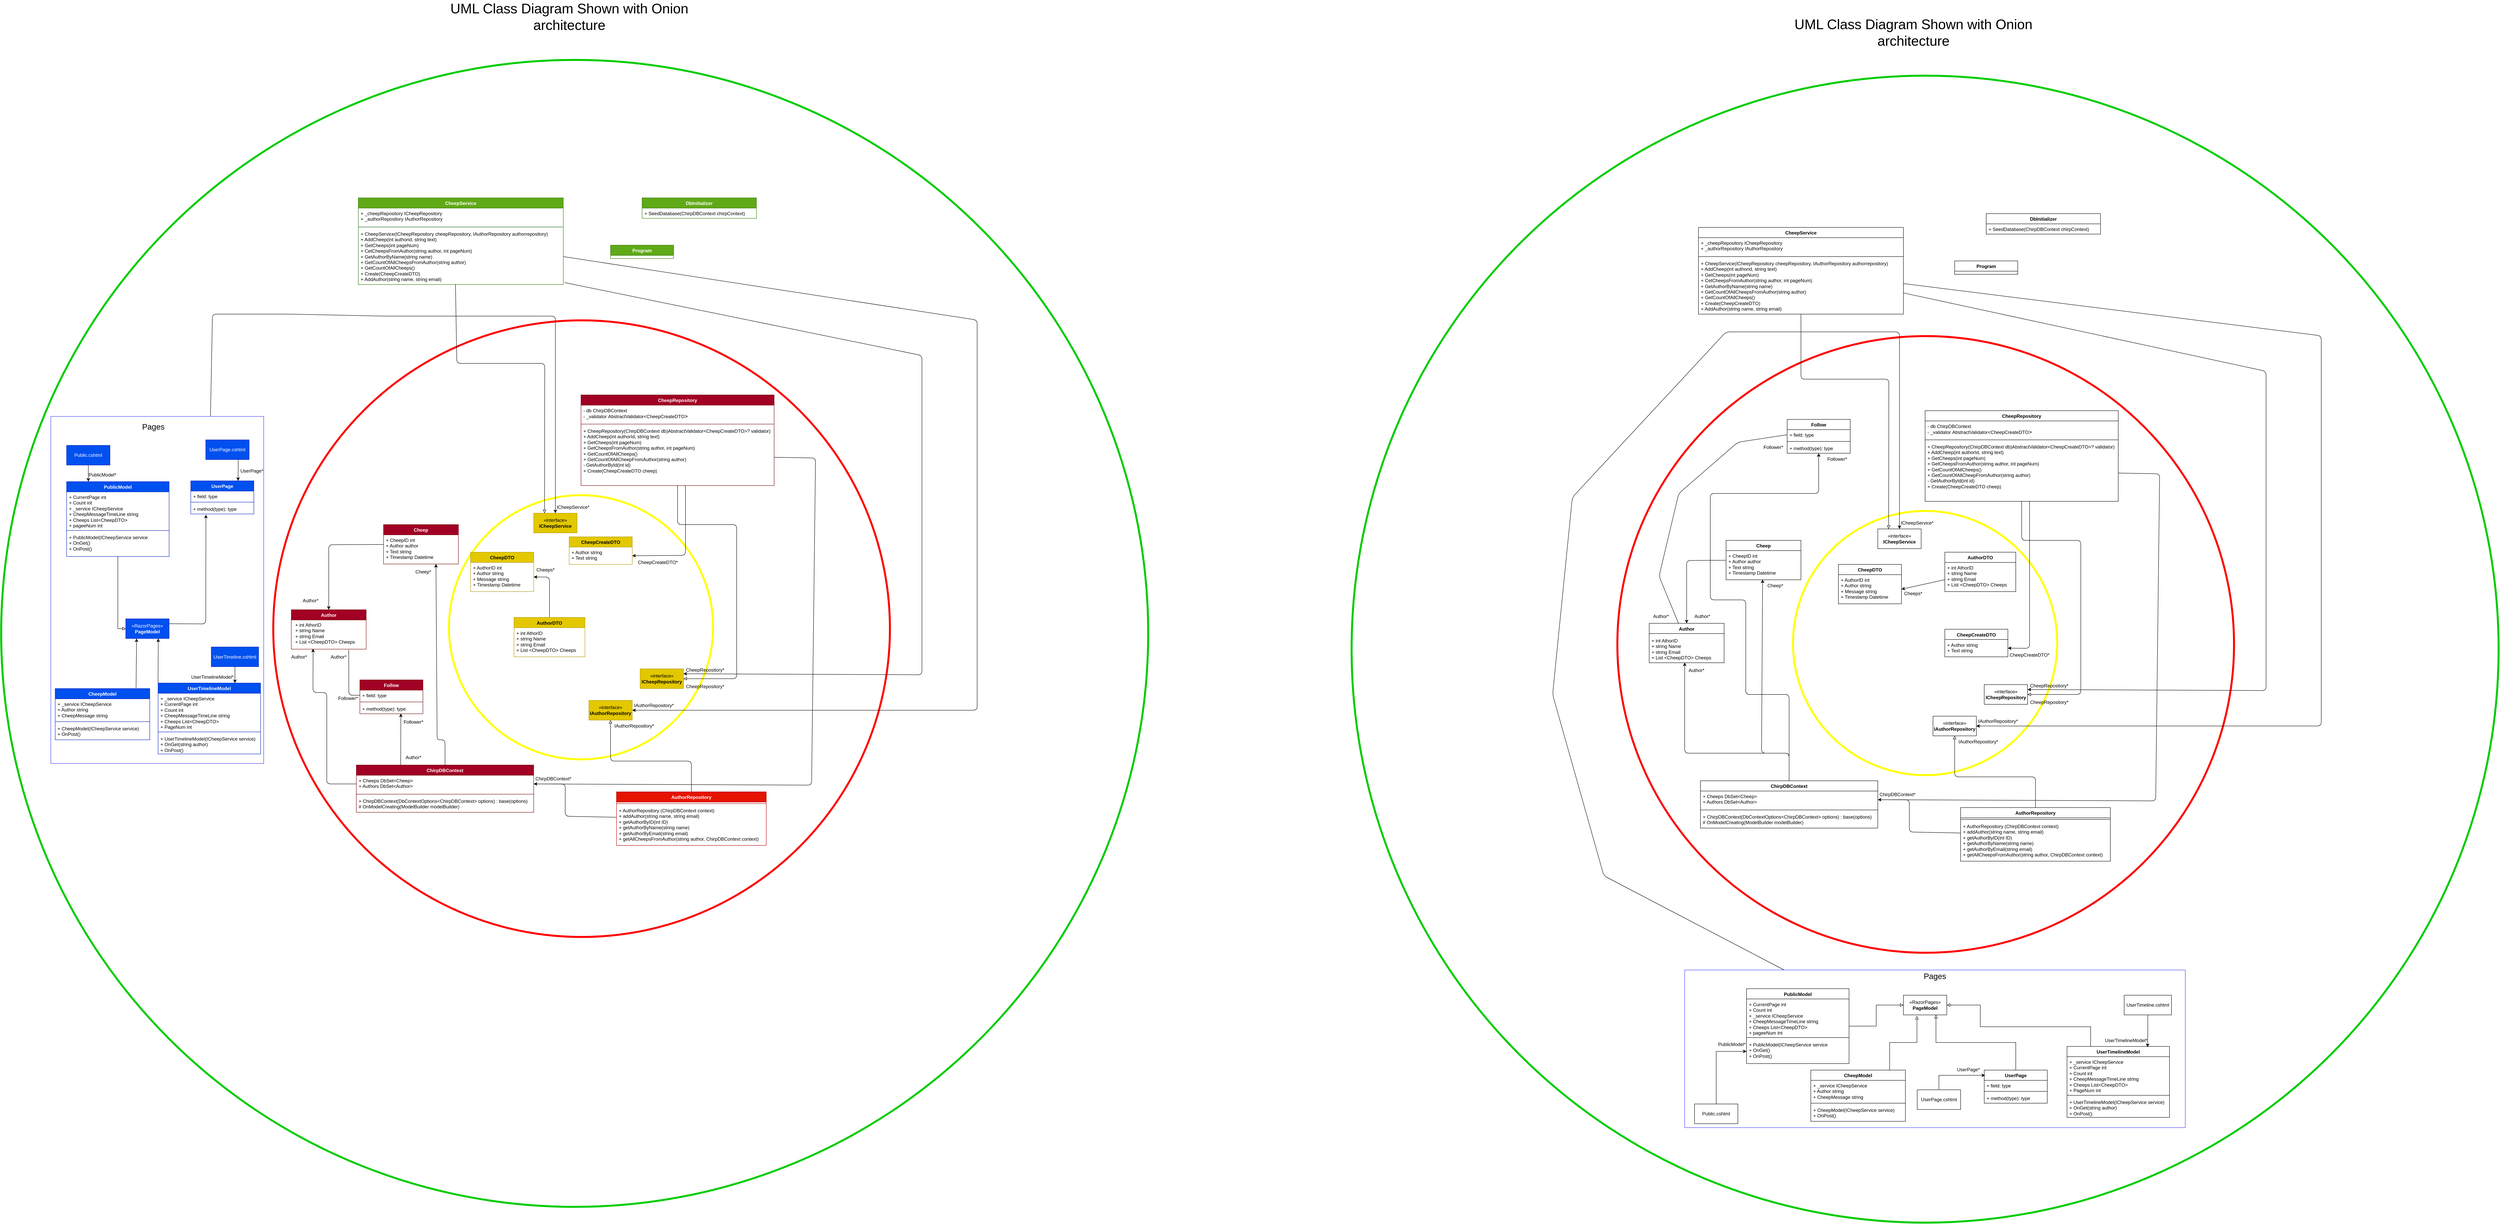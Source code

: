 <mxfile>
    <diagram id="IpP2WDs2np4hdh_sod9k" name="Page-1">
        <mxGraphModel dx="1981" dy="2228" grid="1" gridSize="10" guides="1" tooltips="1" connect="1" arrows="1" fold="1" page="1" pageScale="1" pageWidth="850" pageHeight="1100" math="0" shadow="0">
            <root>
                <mxCell id="0"/>
                <mxCell id="1" parent="0"/>
                <mxCell id="123" value="" style="ellipse;whiteSpace=wrap;html=1;aspect=fixed;strokeColor=#00CC00;perimeterSpacing=7;strokeWidth=5;" parent="1" vertex="1">
                    <mxGeometry x="2810" y="-815" width="2910" height="2910" as="geometry"/>
                </mxCell>
                <mxCell id="124" value="" style="ellipse;whiteSpace=wrap;html=1;aspect=fixed;strokeColor=#FF0000;strokeWidth=5;" parent="1" vertex="1">
                    <mxGeometry x="3484.25" y="-154.25" width="1564.5" height="1564.5" as="geometry"/>
                </mxCell>
                <mxCell id="125" value="" style="ellipse;whiteSpace=wrap;html=1;aspect=fixed;strokeColor=#FFFF00;strokeWidth=5;" parent="1" vertex="1">
                    <mxGeometry x="3929.88" y="289.38" width="670.25" height="670.25" as="geometry"/>
                </mxCell>
                <mxCell id="126" value="CheepDTO&lt;br&gt;" style="swimlane;fontStyle=1;align=center;verticalAlign=top;childLayout=stackLayout;horizontal=1;startSize=26;horizontalStack=0;resizeParent=1;resizeParentMax=0;resizeLast=0;collapsible=1;marginBottom=0;whiteSpace=wrap;html=1;" parent="1" vertex="1">
                    <mxGeometry x="4045" y="425" width="160" height="100" as="geometry"/>
                </mxCell>
                <mxCell id="127" value="+ AuthorID int&lt;br&gt;+ Author string&lt;br&gt;+ Message string&lt;br&gt;+ Timestamp Datetime" style="text;strokeColor=none;fillColor=none;align=left;verticalAlign=top;spacingLeft=4;spacingRight=4;overflow=hidden;rotatable=0;points=[[0,0.5],[1,0.5]];portConstraint=eastwest;whiteSpace=wrap;html=1;" parent="126" vertex="1">
                    <mxGeometry y="26" width="160" height="74" as="geometry"/>
                </mxCell>
                <mxCell id="128" style="edgeStyle=none;html=1;entryX=1;entryY=0.5;entryDx=0;entryDy=0;fontColor=#080808;endArrow=classic;endFill=1;" parent="1" source="129" target="127" edge="1">
                    <mxGeometry relative="1" as="geometry"/>
                </mxCell>
                <mxCell id="129" value="AuthorDTO" style="swimlane;fontStyle=1;align=center;verticalAlign=top;childLayout=stackLayout;horizontal=1;startSize=26;horizontalStack=0;resizeParent=1;resizeParentMax=0;resizeLast=0;collapsible=1;marginBottom=0;whiteSpace=wrap;html=1;" parent="1" vertex="1">
                    <mxGeometry x="4315" y="394" width="180" height="100" as="geometry"/>
                </mxCell>
                <mxCell id="130" value="+ int AthorID&lt;br&gt;+ string Name&lt;br&gt;+ string Email&lt;br&gt;+ List &amp;lt;CheepDTO&amp;gt; Cheeps" style="text;strokeColor=none;fillColor=none;align=left;verticalAlign=top;spacingLeft=4;spacingRight=4;overflow=hidden;rotatable=0;points=[[0,0.5],[1,0.5]];portConstraint=eastwest;whiteSpace=wrap;html=1;" parent="129" vertex="1">
                    <mxGeometry y="26" width="180" height="74" as="geometry"/>
                </mxCell>
                <mxCell id="131" style="edgeStyle=none;html=1;entryX=0.5;entryY=1;entryDx=0;entryDy=0;fontColor=#080808;endArrow=block;endFill=0;" parent="1" edge="1">
                    <mxGeometry relative="1" as="geometry">
                        <mxPoint x="4130" y="674" as="sourcePoint"/>
                    </mxGeometry>
                </mxCell>
                <mxCell id="137" value="CheepCreateDTO" style="swimlane;fontStyle=1;align=center;verticalAlign=top;childLayout=stackLayout;horizontal=1;startSize=26;horizontalStack=0;resizeParent=1;resizeParentMax=0;resizeLast=0;collapsible=1;marginBottom=0;whiteSpace=wrap;html=1;" parent="1" vertex="1">
                    <mxGeometry x="4315" y="589.5" width="160" height="70" as="geometry"/>
                </mxCell>
                <mxCell id="138" value="+ Author string&lt;br&gt;+ Text string" style="text;strokeColor=none;fillColor=none;align=left;verticalAlign=top;spacingLeft=4;spacingRight=4;overflow=hidden;rotatable=0;points=[[0,0.5],[1,0.5]];portConstraint=eastwest;whiteSpace=wrap;html=1;" parent="137" vertex="1">
                    <mxGeometry y="26" width="160" height="44" as="geometry"/>
                </mxCell>
                <mxCell id="139" value="«interface»&lt;br&gt;&lt;b&gt;ICheepRepository&lt;/b&gt;" style="html=1;whiteSpace=wrap;" parent="1" vertex="1">
                    <mxGeometry x="4415" y="730" width="110" height="50" as="geometry"/>
                </mxCell>
                <mxCell id="140" value="«interface»&lt;br&gt;&lt;b&gt;IAuthorRepository&lt;/b&gt;" style="html=1;whiteSpace=wrap;" parent="1" vertex="1">
                    <mxGeometry x="4285" y="810" width="110" height="50" as="geometry"/>
                </mxCell>
                <mxCell id="141" value="«interface»&lt;br&gt;&lt;b&gt;ICheepService&lt;/b&gt;" style="html=1;whiteSpace=wrap;" parent="1" vertex="1">
                    <mxGeometry x="4145" y="335" width="110" height="50" as="geometry"/>
                </mxCell>
                <mxCell id="144" value="Cheeps*" style="text;html=1;strokeColor=none;fillColor=none;align=center;verticalAlign=middle;whiteSpace=wrap;rounded=0;" parent="1" vertex="1">
                    <mxGeometry x="4205" y="484" width="60" height="30" as="geometry"/>
                </mxCell>
                <mxCell id="145" style="edgeStyle=none;html=1;entryX=0;entryY=0.5;entryDx=0;entryDy=0;fontColor=#030303;endArrow=none;endFill=0;" parent="1" source="146" target="168" edge="1">
                    <mxGeometry relative="1" as="geometry">
                        <Array as="points">
                            <mxPoint x="3590" y="455"/>
                            <mxPoint x="3640" y="245"/>
                            <mxPoint x="3790" y="115"/>
                        </Array>
                    </mxGeometry>
                </mxCell>
                <mxCell id="146" value="Author" style="swimlane;fontStyle=1;align=center;verticalAlign=top;childLayout=stackLayout;horizontal=1;startSize=26;horizontalStack=0;resizeParent=1;resizeParentMax=0;resizeLast=0;collapsible=1;marginBottom=0;whiteSpace=wrap;html=1;" parent="1" vertex="1">
                    <mxGeometry x="3565" y="574.5" width="190" height="100" as="geometry"/>
                </mxCell>
                <mxCell id="147" style="edgeStyle=none;html=1;entryX=0.5;entryY=0;entryDx=0;entryDy=0;fontColor=#030303;endArrow=classic;endFill=1;" parent="1" source="148" target="146" edge="1">
                    <mxGeometry relative="1" as="geometry">
                        <Array as="points">
                            <mxPoint x="3660" y="415"/>
                        </Array>
                    </mxGeometry>
                </mxCell>
                <mxCell id="148" value="Cheep" style="swimlane;fontStyle=1;align=center;verticalAlign=top;childLayout=stackLayout;horizontal=1;startSize=26;horizontalStack=0;resizeParent=1;resizeParentMax=0;resizeLast=0;collapsible=1;marginBottom=0;whiteSpace=wrap;html=1;" parent="1" vertex="1">
                    <mxGeometry x="3760" y="364" width="190" height="100" as="geometry"/>
                </mxCell>
                <mxCell id="149" value="+ CheepID int&lt;br&gt;+ Author author&lt;br&gt;+ Text string&lt;br&gt;+ Timestamp Datetime" style="text;strokeColor=none;fillColor=none;align=left;verticalAlign=top;spacingLeft=4;spacingRight=4;overflow=hidden;rotatable=0;points=[[0,0.5],[1,0.5]];portConstraint=eastwest;whiteSpace=wrap;html=1;" parent="148" vertex="1">
                    <mxGeometry y="26" width="190" height="74" as="geometry"/>
                </mxCell>
                <mxCell id="150" style="edgeStyle=none;html=1;entryX=0.5;entryY=1;entryDx=0;entryDy=0;fontColor=#080808;endArrow=block;endFill=0;" parent="1" source="152" target="140" edge="1">
                    <mxGeometry relative="1" as="geometry">
                        <Array as="points">
                            <mxPoint x="4545" y="964"/>
                            <mxPoint x="4340" y="964"/>
                        </Array>
                    </mxGeometry>
                </mxCell>
                <mxCell id="151" style="edgeStyle=none;html=1;entryX=1;entryY=0.5;entryDx=0;entryDy=0;fontColor=#080808;endArrow=classic;endFill=1;" parent="1" source="152" target="164" edge="1">
                    <mxGeometry relative="1" as="geometry">
                        <Array as="points">
                            <mxPoint x="4225" y="1104"/>
                            <mxPoint x="4225" y="1022"/>
                        </Array>
                    </mxGeometry>
                </mxCell>
                <mxCell id="152" value="AuthorRepository" style="swimlane;fontStyle=1;align=center;verticalAlign=top;childLayout=stackLayout;horizontal=1;startSize=26;horizontalStack=0;resizeParent=1;resizeParentMax=0;resizeLast=0;collapsible=1;marginBottom=0;whiteSpace=wrap;html=1;" parent="1" vertex="1">
                    <mxGeometry x="4355" y="1042" width="380" height="136" as="geometry"/>
                </mxCell>
                <mxCell id="153" value="" style="line;strokeWidth=1;fillColor=none;align=left;verticalAlign=middle;spacingTop=-1;spacingLeft=3;spacingRight=3;rotatable=0;labelPosition=right;points=[];portConstraint=eastwest;strokeColor=inherit;" parent="152" vertex="1">
                    <mxGeometry y="26" width="380" height="8" as="geometry"/>
                </mxCell>
                <mxCell id="154" value="+ AuthorRepository (ChirpDBContext context)&lt;br&gt;+ addAuthor(string name, string email)&lt;br&gt;+ getAuthorByID(int ID)&lt;br&gt;+ getAuthorByName(string name)&lt;br&gt;+ getAuthorByEmail(string email)&lt;br&gt;+ getAllCheepsFromAuthor(string author, ChirpDBContext context)" style="text;strokeColor=none;fillColor=none;align=left;verticalAlign=top;spacingLeft=4;spacingRight=4;overflow=hidden;rotatable=0;points=[[0,0.5],[1,0.5]];portConstraint=eastwest;whiteSpace=wrap;html=1;" parent="152" vertex="1">
                    <mxGeometry y="34" width="380" height="102" as="geometry"/>
                </mxCell>
                <mxCell id="155" style="edgeStyle=none;html=1;entryX=1;entryY=0.5;entryDx=0;entryDy=0;fontColor=#080808;endArrow=block;endFill=0;" parent="1" source="156" target="139" edge="1">
                    <mxGeometry relative="1" as="geometry">
                        <Array as="points">
                            <mxPoint x="4510" y="364"/>
                            <mxPoint x="4660" y="364"/>
                            <mxPoint x="4660" y="755"/>
                        </Array>
                    </mxGeometry>
                </mxCell>
                <mxCell id="238" style="edgeStyle=none;html=1;entryX=1;entryY=0.5;entryDx=0;entryDy=0;" parent="1" source="156" target="138" edge="1">
                    <mxGeometry relative="1" as="geometry">
                        <Array as="points">
                            <mxPoint x="4530" y="270"/>
                            <mxPoint x="4530" y="638"/>
                        </Array>
                    </mxGeometry>
                </mxCell>
                <mxCell id="156" value="CheepRepository" style="swimlane;fontStyle=1;align=center;verticalAlign=top;childLayout=stackLayout;horizontal=1;startSize=26;horizontalStack=0;resizeParent=1;resizeParentMax=0;resizeLast=0;collapsible=1;marginBottom=0;whiteSpace=wrap;html=1;" parent="1" vertex="1">
                    <mxGeometry x="4265" y="35" width="490" height="230" as="geometry"/>
                </mxCell>
                <mxCell id="157" value="- db ChirpDBContext&lt;br&gt;- _validator&amp;nbsp;AbstractValidator&amp;lt;&lt;font style=&quot;font-size: 12px;&quot;&gt;CheepCreateDTO&lt;/font&gt;&lt;span style=&quot;font-family: Consolas, &amp;quot;Courier New&amp;quot;, monospace; font-size: 14px;&quot;&gt;&amp;gt;&lt;/span&gt;" style="text;strokeColor=none;fillColor=none;align=left;verticalAlign=top;spacingLeft=4;spacingRight=4;overflow=hidden;rotatable=0;points=[[0,0.5],[1,0.5]];portConstraint=eastwest;whiteSpace=wrap;html=1;" parent="156" vertex="1">
                    <mxGeometry y="26" width="490" height="44" as="geometry"/>
                </mxCell>
                <mxCell id="158" value="" style="line;strokeWidth=1;fillColor=none;align=left;verticalAlign=middle;spacingTop=-1;spacingLeft=3;spacingRight=3;rotatable=0;labelPosition=right;points=[];portConstraint=eastwest;strokeColor=inherit;" parent="156" vertex="1">
                    <mxGeometry y="70" width="490" height="8" as="geometry"/>
                </mxCell>
                <mxCell id="159" value="&lt;font style=&quot;font-size: 12px;&quot;&gt;+&amp;nbsp;CheepRepository(ChirpDBContext db)AbstractValidator&amp;lt;CheepCreateDTO&amp;gt;? validator)&lt;/font&gt;&lt;br&gt;+ AddCheep(int authorId, string text)&lt;br&gt;+ GetCheeps(int pageNum)&lt;br&gt;+ GetCheepsFromAuthor(string author, int pageNum)&lt;br&gt;+ GetCountOfAllCheeps()&lt;br&gt;+ GetCountOfAllCheepFromAuthor(string author)&lt;br&gt;- GetAuthorById(int id)&lt;br&gt;+ Create(CheepCreateDTO cheep)" style="text;strokeColor=none;fillColor=none;align=left;verticalAlign=top;spacingLeft=4;spacingRight=4;overflow=hidden;rotatable=0;points=[[0,0.5],[1,0.5]];portConstraint=eastwest;whiteSpace=wrap;html=1;" parent="156" vertex="1">
                    <mxGeometry y="78" width="490" height="152" as="geometry"/>
                </mxCell>
                <mxCell id="160" style="edgeStyle=none;html=1;entryX=0.474;entryY=0.939;entryDx=0;entryDy=0;entryPerimeter=0;fontColor=#080808;endArrow=classic;endFill=1;" parent="1" source="163" target="171" edge="1">
                    <mxGeometry relative="1" as="geometry">
                        <Array as="points">
                            <mxPoint x="3920" y="904"/>
                            <mxPoint x="3655" y="904"/>
                        </Array>
                    </mxGeometry>
                </mxCell>
                <mxCell id="161" style="edgeStyle=none;html=1;entryX=0.488;entryY=0.992;entryDx=0;entryDy=0;entryPerimeter=0;fontColor=#080808;endArrow=classic;endFill=1;" parent="1" source="163" target="149" edge="1">
                    <mxGeometry relative="1" as="geometry">
                        <Array as="points">
                            <mxPoint x="3920" y="904"/>
                            <mxPoint x="3850" y="904"/>
                        </Array>
                    </mxGeometry>
                </mxCell>
                <mxCell id="162" style="edgeStyle=none;html=1;fontColor=#030303;endArrow=classic;endFill=1;" parent="1" source="163" target="170" edge="1">
                    <mxGeometry relative="1" as="geometry">
                        <Array as="points">
                            <mxPoint x="3920" y="755"/>
                            <mxPoint x="3810" y="755"/>
                            <mxPoint x="3810" y="515"/>
                            <mxPoint x="3720" y="515"/>
                            <mxPoint x="3720" y="245"/>
                            <mxPoint x="3995" y="245"/>
                        </Array>
                    </mxGeometry>
                </mxCell>
                <mxCell id="163" value="ChirpDBContext" style="swimlane;fontStyle=1;align=center;verticalAlign=top;childLayout=stackLayout;horizontal=1;startSize=26;horizontalStack=0;resizeParent=1;resizeParentMax=0;resizeLast=0;collapsible=1;marginBottom=0;whiteSpace=wrap;html=1;" parent="1" vertex="1">
                    <mxGeometry x="3695" y="974" width="450" height="120" as="geometry"/>
                </mxCell>
                <mxCell id="164" value="+ Cheeps DbSet&amp;lt;Cheep&amp;gt;&lt;br&gt;+ Authors DbSet&amp;lt;Author&amp;gt;" style="text;strokeColor=none;fillColor=none;align=left;verticalAlign=top;spacingLeft=4;spacingRight=4;overflow=hidden;rotatable=0;points=[[0,0.5],[1,0.5]];portConstraint=eastwest;whiteSpace=wrap;html=1;" parent="163" vertex="1">
                    <mxGeometry y="26" width="450" height="44" as="geometry"/>
                </mxCell>
                <mxCell id="165" value="" style="line;strokeWidth=1;fillColor=none;align=left;verticalAlign=middle;spacingTop=-1;spacingLeft=3;spacingRight=3;rotatable=0;labelPosition=right;points=[];portConstraint=eastwest;strokeColor=inherit;" parent="163" vertex="1">
                    <mxGeometry y="70" width="450" height="8" as="geometry"/>
                </mxCell>
                <mxCell id="166" value="+ ChirpDBContext(DbContextOptions&amp;lt;ChirpDBContext&amp;gt; options) : base(options)&lt;br&gt;# OnModelCreating(ModelBuilder modelBuilder)" style="text;strokeColor=none;fillColor=none;align=left;verticalAlign=top;spacingLeft=4;spacingRight=4;overflow=hidden;rotatable=0;points=[[0,0.5],[1,0.5]];portConstraint=eastwest;whiteSpace=wrap;html=1;" parent="163" vertex="1">
                    <mxGeometry y="78" width="450" height="42" as="geometry"/>
                </mxCell>
                <mxCell id="167" value="Follow" style="swimlane;fontStyle=1;align=center;verticalAlign=top;childLayout=stackLayout;horizontal=1;startSize=26;horizontalStack=0;resizeParent=1;resizeParentMax=0;resizeLast=0;collapsible=1;marginBottom=0;whiteSpace=wrap;html=1;" parent="1" vertex="1">
                    <mxGeometry x="3915" y="57" width="160" height="86" as="geometry"/>
                </mxCell>
                <mxCell id="168" value="+ field: type" style="text;strokeColor=none;fillColor=none;align=left;verticalAlign=top;spacingLeft=4;spacingRight=4;overflow=hidden;rotatable=0;points=[[0,0.5],[1,0.5]];portConstraint=eastwest;whiteSpace=wrap;html=1;" parent="167" vertex="1">
                    <mxGeometry y="26" width="160" height="26" as="geometry"/>
                </mxCell>
                <mxCell id="169" value="" style="line;strokeWidth=1;fillColor=none;align=left;verticalAlign=middle;spacingTop=-1;spacingLeft=3;spacingRight=3;rotatable=0;labelPosition=right;points=[];portConstraint=eastwest;strokeColor=inherit;" parent="167" vertex="1">
                    <mxGeometry y="52" width="160" height="8" as="geometry"/>
                </mxCell>
                <mxCell id="170" value="+ method(type): type" style="text;strokeColor=none;fillColor=none;align=left;verticalAlign=top;spacingLeft=4;spacingRight=4;overflow=hidden;rotatable=0;points=[[0,0.5],[1,0.5]];portConstraint=eastwest;whiteSpace=wrap;html=1;" parent="167" vertex="1">
                    <mxGeometry y="60" width="160" height="26" as="geometry"/>
                </mxCell>
                <mxCell id="171" value="+ int AthorID&lt;br style=&quot;border-color: var(--border-color);&quot;&gt;+ string Name&lt;br style=&quot;border-color: var(--border-color);&quot;&gt;+ string Email&lt;br style=&quot;border-color: var(--border-color);&quot;&gt;+ List &amp;lt;CheepDTO&amp;gt; Cheeps" style="text;strokeColor=none;fillColor=none;align=left;verticalAlign=top;spacingLeft=4;spacingRight=4;overflow=hidden;rotatable=0;points=[[0,0.5],[1,0.5]];portConstraint=eastwest;whiteSpace=wrap;html=1;" parent="1" vertex="1">
                    <mxGeometry x="3565" y="604.5" width="190" height="74" as="geometry"/>
                </mxCell>
                <mxCell id="172" value="ChirpDBContext*" style="text;html=1;strokeColor=none;fillColor=none;align=center;verticalAlign=middle;whiteSpace=wrap;rounded=0;" parent="1" vertex="1">
                    <mxGeometry x="4165" y="994" width="60" height="30" as="geometry"/>
                </mxCell>
                <mxCell id="173" value="Author*" style="text;html=1;strokeColor=none;fillColor=none;align=center;verticalAlign=middle;whiteSpace=wrap;rounded=0;" parent="1" vertex="1">
                    <mxGeometry x="3655" y="678.5" width="60" height="30" as="geometry"/>
                </mxCell>
                <mxCell id="174" value="Cheep*" style="text;html=1;strokeColor=none;fillColor=none;align=center;verticalAlign=middle;whiteSpace=wrap;rounded=0;" parent="1" vertex="1">
                    <mxGeometry x="3855" y="464" width="60" height="30" as="geometry"/>
                </mxCell>
                <mxCell id="175" value="" style="rounded=0;whiteSpace=wrap;html=1;" parent="1" vertex="1">
                    <mxGeometry x="3655" y="1454" width="1270" height="400" as="geometry"/>
                </mxCell>
                <mxCell id="176" style="edgeStyle=none;html=1;entryX=0.5;entryY=0;entryDx=0;entryDy=0;fontColor=#030303;endArrow=classic;endFill=1;" parent="1" source="177" target="141" edge="1">
                    <mxGeometry relative="1" as="geometry">
                        <Array as="points">
                            <mxPoint x="3450" y="1215"/>
                            <mxPoint x="3320" y="755"/>
                            <mxPoint x="3370" y="255"/>
                            <mxPoint x="3760" y="-165"/>
                            <mxPoint x="4200" y="-165"/>
                        </Array>
                    </mxGeometry>
                </mxCell>
                <mxCell id="177" value="" style="rounded=0;whiteSpace=wrap;html=1;strokeColor=#3333FF;" parent="1" vertex="1">
                    <mxGeometry x="3655" y="1454" width="1270" height="400" as="geometry"/>
                </mxCell>
                <mxCell id="178" value="&lt;font style=&quot;font-size: 20px;&quot;&gt;Pages&lt;/font&gt;" style="text;html=1;strokeColor=none;fillColor=none;align=center;verticalAlign=middle;whiteSpace=wrap;rounded=0;" parent="1" vertex="1">
                    <mxGeometry x="4260" y="1454" width="60" height="30" as="geometry"/>
                </mxCell>
                <mxCell id="179" style="edgeStyle=orthogonalEdgeStyle;rounded=0;orthogonalLoop=1;jettySize=auto;html=1;entryX=0;entryY=0.5;entryDx=0;entryDy=0;" parent="1" source="180" target="203" edge="1">
                    <mxGeometry relative="1" as="geometry"/>
                </mxCell>
                <mxCell id="180" value="Public.cshtml" style="html=1;whiteSpace=wrap;" parent="1" vertex="1">
                    <mxGeometry x="3680" y="1794" width="110" height="50" as="geometry"/>
                </mxCell>
                <mxCell id="181" value="UserPage.cshtml" style="html=1;whiteSpace=wrap;" parent="1" vertex="1">
                    <mxGeometry x="4245" y="1758" width="110" height="50" as="geometry"/>
                </mxCell>
                <mxCell id="182" value="UserTimeline.cshtml" style="html=1;whiteSpace=wrap;" parent="1" vertex="1">
                    <mxGeometry x="4770" y="1518" width="120" height="50" as="geometry"/>
                </mxCell>
                <mxCell id="183" value="CheepModel" style="swimlane;fontStyle=1;align=center;verticalAlign=top;childLayout=stackLayout;horizontal=1;startSize=26;horizontalStack=0;resizeParent=1;resizeParentMax=0;resizeLast=0;collapsible=1;marginBottom=0;whiteSpace=wrap;html=1;" parent="1" vertex="1">
                    <mxGeometry x="3975" y="1708" width="240" height="130" as="geometry"/>
                </mxCell>
                <mxCell id="184" value="+ _service ICheepService&lt;br&gt;+ Author string&lt;br&gt;+ CheepMessage string" style="text;strokeColor=none;fillColor=none;align=left;verticalAlign=top;spacingLeft=4;spacingRight=4;overflow=hidden;rotatable=0;points=[[0,0.5],[1,0.5]];portConstraint=eastwest;whiteSpace=wrap;html=1;" parent="183" vertex="1">
                    <mxGeometry y="26" width="240" height="54" as="geometry"/>
                </mxCell>
                <mxCell id="185" value="" style="line;strokeWidth=1;fillColor=none;align=left;verticalAlign=middle;spacingTop=-1;spacingLeft=3;spacingRight=3;rotatable=0;labelPosition=right;points=[];portConstraint=eastwest;strokeColor=inherit;" parent="183" vertex="1">
                    <mxGeometry y="80" width="240" height="8" as="geometry"/>
                </mxCell>
                <mxCell id="186" value="+ CheepModel(ICheepService service)&lt;br&gt;+ OnPost()" style="text;strokeColor=none;fillColor=none;align=left;verticalAlign=top;spacingLeft=4;spacingRight=4;overflow=hidden;rotatable=0;points=[[0,0.5],[1,0.5]];portConstraint=eastwest;whiteSpace=wrap;html=1;" parent="183" vertex="1">
                    <mxGeometry y="88" width="240" height="42" as="geometry"/>
                </mxCell>
                <mxCell id="187" style="edgeStyle=orthogonalEdgeStyle;rounded=0;orthogonalLoop=1;jettySize=auto;html=1;entryX=0.75;entryY=1;entryDx=0;entryDy=0;endArrow=block;endFill=0;" parent="1" source="188" target="197" edge="1">
                    <mxGeometry relative="1" as="geometry">
                        <Array as="points">
                            <mxPoint x="4495" y="1638"/>
                            <mxPoint x="4293" y="1638"/>
                        </Array>
                    </mxGeometry>
                </mxCell>
                <mxCell id="188" value="UserPage" style="swimlane;fontStyle=1;align=center;verticalAlign=top;childLayout=stackLayout;horizontal=1;startSize=26;horizontalStack=0;resizeParent=1;resizeParentMax=0;resizeLast=0;collapsible=1;marginBottom=0;whiteSpace=wrap;html=1;" parent="1" vertex="1">
                    <mxGeometry x="4415" y="1708" width="160" height="84" as="geometry"/>
                </mxCell>
                <mxCell id="189" value="+ field: type" style="text;strokeColor=none;fillColor=none;align=left;verticalAlign=top;spacingLeft=4;spacingRight=4;overflow=hidden;rotatable=0;points=[[0,0.5],[1,0.5]];portConstraint=eastwest;whiteSpace=wrap;html=1;" parent="188" vertex="1">
                    <mxGeometry y="26" width="160" height="24" as="geometry"/>
                </mxCell>
                <mxCell id="190" value="" style="line;strokeWidth=1;fillColor=none;align=left;verticalAlign=middle;spacingTop=-1;spacingLeft=3;spacingRight=3;rotatable=0;labelPosition=right;points=[];portConstraint=eastwest;strokeColor=inherit;" parent="188" vertex="1">
                    <mxGeometry y="50" width="160" height="8" as="geometry"/>
                </mxCell>
                <mxCell id="191" value="+ method(type): type" style="text;strokeColor=none;fillColor=none;align=left;verticalAlign=top;spacingLeft=4;spacingRight=4;overflow=hidden;rotatable=0;points=[[0,0.5],[1,0.5]];portConstraint=eastwest;whiteSpace=wrap;html=1;" parent="188" vertex="1">
                    <mxGeometry y="58" width="160" height="26" as="geometry"/>
                </mxCell>
                <mxCell id="192" style="edgeStyle=orthogonalEdgeStyle;rounded=0;orthogonalLoop=1;jettySize=auto;html=1;entryX=1;entryY=0.5;entryDx=0;entryDy=0;endArrow=block;endFill=0;" parent="1" source="193" target="197" edge="1">
                    <mxGeometry relative="1" as="geometry">
                        <Array as="points">
                            <mxPoint x="4685" y="1598"/>
                            <mxPoint x="4405" y="1598"/>
                            <mxPoint x="4405" y="1543"/>
                        </Array>
                    </mxGeometry>
                </mxCell>
                <mxCell id="193" value="UserTimelineModel" style="swimlane;fontStyle=1;align=center;verticalAlign=top;childLayout=stackLayout;horizontal=1;startSize=26;horizontalStack=0;resizeParent=1;resizeParentMax=0;resizeLast=0;collapsible=1;marginBottom=0;whiteSpace=wrap;html=1;" parent="1" vertex="1">
                    <mxGeometry x="4625" y="1648" width="260" height="180" as="geometry"/>
                </mxCell>
                <mxCell id="194" value="+ _service ICheepService&lt;br&gt;+ CurrentPage int&lt;br&gt;+ Count int&lt;br&gt;+ CheepMessageTimeLine string&lt;br&gt;+ Cheeps List&amp;lt;CheepDTO&amp;gt;&lt;br&gt;+ PageNum int" style="text;strokeColor=none;fillColor=none;align=left;verticalAlign=top;spacingLeft=4;spacingRight=4;overflow=hidden;rotatable=0;points=[[0,0.5],[1,0.5]];portConstraint=eastwest;whiteSpace=wrap;html=1;" parent="193" vertex="1">
                    <mxGeometry y="26" width="260" height="94" as="geometry"/>
                </mxCell>
                <mxCell id="195" value="" style="line;strokeWidth=1;fillColor=none;align=left;verticalAlign=middle;spacingTop=-1;spacingLeft=3;spacingRight=3;rotatable=0;labelPosition=right;points=[];portConstraint=eastwest;strokeColor=inherit;" parent="193" vertex="1">
                    <mxGeometry y="120" width="260" height="8" as="geometry"/>
                </mxCell>
                <mxCell id="196" value="+ UserTimelineModel(ICheepService service)&lt;br&gt;+ OnGet(string author)&lt;br&gt;+ OnPost()" style="text;strokeColor=none;fillColor=none;align=left;verticalAlign=top;spacingLeft=4;spacingRight=4;overflow=hidden;rotatable=0;points=[[0,0.5],[1,0.5]];portConstraint=eastwest;whiteSpace=wrap;html=1;" parent="193" vertex="1">
                    <mxGeometry y="128" width="260" height="52" as="geometry"/>
                </mxCell>
                <mxCell id="197" value="«RazorPages»&lt;br&gt;&lt;b&gt;PageModel&lt;/b&gt;" style="html=1;whiteSpace=wrap;" parent="1" vertex="1">
                    <mxGeometry x="4210" y="1518" width="110" height="50" as="geometry"/>
                </mxCell>
                <mxCell id="198" value="PublicModel*" style="text;html=1;strokeColor=none;fillColor=none;align=center;verticalAlign=middle;whiteSpace=wrap;rounded=0;" parent="1" vertex="1">
                    <mxGeometry x="3745" y="1628" width="60" height="30" as="geometry"/>
                </mxCell>
                <mxCell id="199" style="edgeStyle=orthogonalEdgeStyle;rounded=0;orthogonalLoop=1;jettySize=auto;html=1;entryX=0;entryY=0.5;entryDx=0;entryDy=0;endArrow=block;endFill=0;" parent="1" source="200" target="197" edge="1">
                    <mxGeometry relative="1" as="geometry"/>
                </mxCell>
                <mxCell id="200" value="PublicModel" style="swimlane;fontStyle=1;align=center;verticalAlign=top;childLayout=stackLayout;horizontal=1;startSize=26;horizontalStack=0;resizeParent=1;resizeParentMax=0;resizeLast=0;collapsible=1;marginBottom=0;whiteSpace=wrap;html=1;" parent="1" vertex="1">
                    <mxGeometry x="3812" y="1501.5" width="260" height="190" as="geometry"/>
                </mxCell>
                <mxCell id="201" value="+ CurrentPage int&lt;br&gt;+ Count int&lt;br&gt;+ _service ICheepService&lt;br&gt;+ CheepMessageTimeLine string&lt;br&gt;+ Cheeps List&amp;lt;CheepDTO&amp;gt;&lt;br&gt;+ pageeNum int" style="text;strokeColor=none;fillColor=none;align=left;verticalAlign=top;spacingLeft=4;spacingRight=4;overflow=hidden;rotatable=0;points=[[0,0.5],[1,0.5]];portConstraint=eastwest;whiteSpace=wrap;html=1;" parent="200" vertex="1">
                    <mxGeometry y="26" width="260" height="94" as="geometry"/>
                </mxCell>
                <mxCell id="202" value="" style="line;strokeWidth=1;fillColor=none;align=left;verticalAlign=middle;spacingTop=-1;spacingLeft=3;spacingRight=3;rotatable=0;labelPosition=right;points=[];portConstraint=eastwest;strokeColor=inherit;" parent="200" vertex="1">
                    <mxGeometry y="120" width="260" height="8" as="geometry"/>
                </mxCell>
                <mxCell id="203" value="+ PublicModel(ICheepService service&lt;br&gt;+ OnGet()&lt;br&gt;+ OnPost()" style="text;strokeColor=none;fillColor=none;align=left;verticalAlign=top;spacingLeft=4;spacingRight=4;overflow=hidden;rotatable=0;points=[[0,0.5],[1,0.5]];portConstraint=eastwest;whiteSpace=wrap;html=1;" parent="200" vertex="1">
                    <mxGeometry y="128" width="260" height="62" as="geometry"/>
                </mxCell>
                <mxCell id="204" style="edgeStyle=orthogonalEdgeStyle;rounded=0;orthogonalLoop=1;jettySize=auto;html=1;entryX=0.014;entryY=0.158;entryDx=0;entryDy=0;entryPerimeter=0;" parent="1" source="181" target="188" edge="1">
                    <mxGeometry relative="1" as="geometry">
                        <Array as="points">
                            <mxPoint x="4300" y="1721"/>
                        </Array>
                    </mxGeometry>
                </mxCell>
                <mxCell id="205" value="UserPage*" style="text;html=1;strokeColor=none;fillColor=none;align=center;verticalAlign=middle;whiteSpace=wrap;rounded=0;" parent="1" vertex="1">
                    <mxGeometry x="4345" y="1692" width="60" height="30" as="geometry"/>
                </mxCell>
                <mxCell id="206" style="edgeStyle=orthogonalEdgeStyle;rounded=0;orthogonalLoop=1;jettySize=auto;html=1;entryX=0.312;entryY=1.057;entryDx=0;entryDy=0;entryPerimeter=0;endArrow=block;endFill=0;" parent="1" source="183" target="197" edge="1">
                    <mxGeometry relative="1" as="geometry">
                        <Array as="points">
                            <mxPoint x="4175" y="1638"/>
                            <mxPoint x="4244" y="1638"/>
                        </Array>
                    </mxGeometry>
                </mxCell>
                <mxCell id="207" style="edgeStyle=orthogonalEdgeStyle;rounded=0;orthogonalLoop=1;jettySize=auto;html=1;entryX=0.786;entryY=0.009;entryDx=0;entryDy=0;entryPerimeter=0;" parent="1" source="182" target="193" edge="1">
                    <mxGeometry relative="1" as="geometry"/>
                </mxCell>
                <mxCell id="208" value="UserTimelineModel*" style="text;html=1;strokeColor=none;fillColor=none;align=center;verticalAlign=middle;whiteSpace=wrap;rounded=0;" parent="1" vertex="1">
                    <mxGeometry x="4745" y="1618" width="60" height="30" as="geometry"/>
                </mxCell>
                <mxCell id="209" value="Author*" style="text;html=1;strokeColor=none;fillColor=none;align=center;verticalAlign=middle;whiteSpace=wrap;rounded=0;" parent="1" vertex="1">
                    <mxGeometry x="3670" y="542" width="60" height="30" as="geometry"/>
                </mxCell>
                <mxCell id="210" value="Follower*" style="text;html=1;strokeColor=none;fillColor=none;align=center;verticalAlign=middle;whiteSpace=wrap;rounded=0;" parent="1" vertex="1">
                    <mxGeometry x="4012" y="143" width="60" height="30" as="geometry"/>
                </mxCell>
                <mxCell id="211" value="Follower*" style="text;html=1;strokeColor=none;fillColor=none;align=center;verticalAlign=middle;whiteSpace=wrap;rounded=0;" parent="1" vertex="1">
                    <mxGeometry x="3850" y="113" width="60" height="30" as="geometry"/>
                </mxCell>
                <mxCell id="212" value="Author*" style="text;html=1;strokeColor=none;fillColor=none;align=center;verticalAlign=middle;whiteSpace=wrap;rounded=0;" parent="1" vertex="1">
                    <mxGeometry x="3565" y="542" width="60" height="30" as="geometry"/>
                </mxCell>
                <mxCell id="213" style="edgeStyle=none;html=1;entryX=1;entryY=0.5;entryDx=0;entryDy=0;fontColor=#030303;endArrow=none;endFill=0;" parent="1" source="159" target="164" edge="1">
                    <mxGeometry relative="1" as="geometry">
                        <Array as="points">
                            <mxPoint x="4860" y="195"/>
                            <mxPoint x="4850" y="1025"/>
                        </Array>
                    </mxGeometry>
                </mxCell>
                <mxCell id="214" value="IAuthorRepository*" style="text;html=1;strokeColor=none;fillColor=none;align=center;verticalAlign=middle;whiteSpace=wrap;rounded=0;" parent="1" vertex="1">
                    <mxGeometry x="4370" y="860" width="60" height="30" as="geometry"/>
                </mxCell>
                <mxCell id="215" value="CheepRepository*" style="text;html=1;strokeColor=none;fillColor=none;align=center;verticalAlign=middle;whiteSpace=wrap;rounded=0;" parent="1" vertex="1">
                    <mxGeometry x="4550" y="760" width="60" height="30" as="geometry"/>
                </mxCell>
                <mxCell id="216" value="DbInitializer" style="swimlane;fontStyle=1;align=center;verticalAlign=top;childLayout=stackLayout;horizontal=1;startSize=26;horizontalStack=0;resizeParent=1;resizeParentMax=0;resizeLast=0;collapsible=1;marginBottom=0;whiteSpace=wrap;html=1;" parent="1" vertex="1">
                    <mxGeometry x="4420" y="-465" width="290" height="52" as="geometry"/>
                </mxCell>
                <mxCell id="217" value="+ SeedDatabase(ChirpDBContext chirpContext)" style="text;strokeColor=none;fillColor=none;align=left;verticalAlign=top;spacingLeft=4;spacingRight=4;overflow=hidden;rotatable=0;points=[[0,0.5],[1,0.5]];portConstraint=eastwest;whiteSpace=wrap;html=1;" parent="216" vertex="1">
                    <mxGeometry y="26" width="290" height="26" as="geometry"/>
                </mxCell>
                <mxCell id="218" style="edgeStyle=none;html=1;entryX=0.25;entryY=0;entryDx=0;entryDy=0;fontColor=#030303;endArrow=block;endFill=0;" parent="1" source="221" target="141" edge="1">
                    <mxGeometry relative="1" as="geometry">
                        <Array as="points">
                            <mxPoint x="3950" y="-45"/>
                            <mxPoint x="4173" y="-45"/>
                        </Array>
                    </mxGeometry>
                </mxCell>
                <mxCell id="219" style="edgeStyle=none;html=1;entryX=1;entryY=0.25;entryDx=0;entryDy=0;fontColor=#030303;endArrow=classic;endFill=1;" parent="1" source="221" target="139" edge="1">
                    <mxGeometry relative="1" as="geometry">
                        <Array as="points">
                            <mxPoint x="5130" y="-65"/>
                            <mxPoint x="5130" y="745"/>
                        </Array>
                    </mxGeometry>
                </mxCell>
                <mxCell id="220" style="edgeStyle=none;html=1;entryX=1;entryY=0.5;entryDx=0;entryDy=0;fontColor=#030303;endArrow=classic;endFill=1;" parent="1" source="221" target="140" edge="1">
                    <mxGeometry relative="1" as="geometry">
                        <Array as="points">
                            <mxPoint x="5270" y="-155"/>
                            <mxPoint x="5270" y="835"/>
                        </Array>
                    </mxGeometry>
                </mxCell>
                <mxCell id="221" value="CheepService" style="swimlane;fontStyle=1;align=center;verticalAlign=top;childLayout=stackLayout;horizontal=1;startSize=26;horizontalStack=0;resizeParent=1;resizeParentMax=0;resizeLast=0;collapsible=1;marginBottom=0;whiteSpace=wrap;html=1;" parent="1" vertex="1">
                    <mxGeometry x="3690" y="-430" width="520" height="220" as="geometry"/>
                </mxCell>
                <mxCell id="222" value="+ _cheepRepository ICheepRepository&lt;br&gt;+ _authorRepository IAuthorRepository" style="text;strokeColor=none;fillColor=none;align=left;verticalAlign=top;spacingLeft=4;spacingRight=4;overflow=hidden;rotatable=0;points=[[0,0.5],[1,0.5]];portConstraint=eastwest;whiteSpace=wrap;html=1;" parent="221" vertex="1">
                    <mxGeometry y="26" width="520" height="44" as="geometry"/>
                </mxCell>
                <mxCell id="223" value="" style="line;strokeWidth=1;fillColor=none;align=left;verticalAlign=middle;spacingTop=-1;spacingLeft=3;spacingRight=3;rotatable=0;labelPosition=right;points=[];portConstraint=eastwest;strokeColor=inherit;" parent="221" vertex="1">
                    <mxGeometry y="70" width="520" height="8" as="geometry"/>
                </mxCell>
                <mxCell id="224" value="+ CheepService(ICheepRepository cheepRepository, IAuthorRepository authorrepository)&lt;br&gt;+ AddCheep(int authorid, string text)&lt;br&gt;+ GetCheeps(int pageNum)&lt;br&gt;+ CetCheepsFromAuthor(string author, int pageNum)&lt;br&gt;+ GetAuthorByName(string name)&lt;br&gt;+ GetCountOfAllCheepsFromAuthor(string author)&lt;br&gt;+ GetCountOfAllCheeps()&lt;br&gt;+ Create(CheepCreateDTO)&lt;br&gt;+ AddAuthor(string name, string email)" style="text;strokeColor=none;fillColor=none;align=left;verticalAlign=top;spacingLeft=4;spacingRight=4;overflow=hidden;rotatable=0;points=[[0,0.5],[1,0.5]];portConstraint=eastwest;whiteSpace=wrap;html=1;" parent="221" vertex="1">
                    <mxGeometry y="78" width="520" height="142" as="geometry"/>
                </mxCell>
                <mxCell id="225" value="Program" style="swimlane;fontStyle=1;align=center;verticalAlign=top;childLayout=stackLayout;horizontal=1;startSize=26;horizontalStack=0;resizeParent=1;resizeParentMax=0;resizeLast=0;collapsible=1;marginBottom=0;whiteSpace=wrap;html=1;" parent="1" vertex="1">
                    <mxGeometry x="4340" y="-345" width="160" height="34" as="geometry"/>
                </mxCell>
                <mxCell id="226" value="ICheepService*" style="text;html=1;strokeColor=none;fillColor=none;align=center;verticalAlign=middle;whiteSpace=wrap;rounded=0;" parent="1" vertex="1">
                    <mxGeometry x="4215" y="305" width="60" height="30" as="geometry"/>
                </mxCell>
                <mxCell id="227" value="CheepRepository*" style="text;html=1;strokeColor=none;fillColor=none;align=center;verticalAlign=middle;whiteSpace=wrap;rounded=0;" parent="1" vertex="1">
                    <mxGeometry x="4550" y="718" width="60" height="30" as="geometry"/>
                </mxCell>
                <mxCell id="228" value="IAuthorRepository*" style="text;html=1;strokeColor=none;fillColor=none;align=center;verticalAlign=middle;whiteSpace=wrap;rounded=0;" parent="1" vertex="1">
                    <mxGeometry x="4420" y="808" width="60" height="30" as="geometry"/>
                </mxCell>
                <mxCell id="229" value="&lt;font style=&quot;font-size: 35px;&quot;&gt;UML Class Diagram Shown with Onion architecture&lt;/font&gt;" style="text;html=1;strokeColor=none;fillColor=none;align=center;verticalAlign=middle;whiteSpace=wrap;rounded=0;" parent="1" vertex="1">
                    <mxGeometry x="3927.5" y="-940" width="615" height="30" as="geometry"/>
                </mxCell>
                <mxCell id="239" value="CheepCreateDTO*" style="text;html=1;strokeColor=none;fillColor=none;align=center;verticalAlign=middle;whiteSpace=wrap;rounded=0;" parent="1" vertex="1">
                    <mxGeometry x="4500" y="640" width="60" height="30" as="geometry"/>
                </mxCell>
                <mxCell id="439" value="" style="ellipse;whiteSpace=wrap;html=1;aspect=fixed;strokeColor=#00CC00;perimeterSpacing=7;strokeWidth=5;" parent="1" vertex="1">
                    <mxGeometry x="-616" y="-855" width="2910" height="2910" as="geometry"/>
                </mxCell>
                <mxCell id="440" value="" style="ellipse;whiteSpace=wrap;html=1;aspect=fixed;strokeColor=#FF0000;strokeWidth=5;" parent="1" vertex="1">
                    <mxGeometry x="74.25" y="-194.25" width="1564.5" height="1564.5" as="geometry"/>
                </mxCell>
                <mxCell id="441" value="" style="ellipse;whiteSpace=wrap;html=1;aspect=fixed;strokeColor=#FFFF00;strokeWidth=5;" parent="1" vertex="1">
                    <mxGeometry x="519.88" y="249.38" width="670.25" height="670.25" as="geometry"/>
                </mxCell>
                <mxCell id="442" value="CheepDTO&lt;br&gt;" style="swimlane;fontStyle=1;align=center;verticalAlign=top;childLayout=stackLayout;horizontal=1;startSize=26;horizontalStack=0;resizeParent=1;resizeParentMax=0;resizeLast=0;collapsible=1;marginBottom=0;whiteSpace=wrap;html=1;fillColor=#e3c800;fontColor=#000000;strokeColor=#B09500;" parent="1" vertex="1">
                    <mxGeometry x="575" y="394" width="160" height="100" as="geometry"/>
                </mxCell>
                <mxCell id="443" value="+ AuthorID int&lt;br&gt;+ Author string&lt;br&gt;+ Message string&lt;br&gt;+ Timestamp Datetime" style="text;strokeColor=none;fillColor=none;align=left;verticalAlign=top;spacingLeft=4;spacingRight=4;overflow=hidden;rotatable=0;points=[[0,0.5],[1,0.5]];portConstraint=eastwest;whiteSpace=wrap;html=1;" parent="442" vertex="1">
                    <mxGeometry y="26" width="160" height="74" as="geometry"/>
                </mxCell>
                <mxCell id="444" style="edgeStyle=none;html=1;entryX=1;entryY=0.5;entryDx=0;entryDy=0;fontColor=#080808;endArrow=classic;endFill=1;" parent="1" source="445" target="443" edge="1">
                    <mxGeometry relative="1" as="geometry">
                        <Array as="points">
                            <mxPoint x="775" y="457"/>
                        </Array>
                    </mxGeometry>
                </mxCell>
                <mxCell id="445" value="AuthorDTO" style="swimlane;fontStyle=1;align=center;verticalAlign=top;childLayout=stackLayout;horizontal=1;startSize=26;horizontalStack=0;resizeParent=1;resizeParentMax=0;resizeLast=0;collapsible=1;marginBottom=0;whiteSpace=wrap;html=1;fillColor=#e3c800;fontColor=#000000;strokeColor=#B09500;" parent="1" vertex="1">
                    <mxGeometry x="685" y="559.5" width="180" height="100" as="geometry"/>
                </mxCell>
                <mxCell id="446" value="+ int AthorID&lt;br&gt;+ string Name&lt;br&gt;+ string Email&lt;br&gt;+ List &amp;lt;CheepDTO&amp;gt; Cheeps" style="text;strokeColor=none;fillColor=none;align=left;verticalAlign=top;spacingLeft=4;spacingRight=4;overflow=hidden;rotatable=0;points=[[0,0.5],[1,0.5]];portConstraint=eastwest;whiteSpace=wrap;html=1;" parent="445" vertex="1">
                    <mxGeometry y="26" width="180" height="74" as="geometry"/>
                </mxCell>
                <mxCell id="447" value="CheepCreateDTO" style="swimlane;fontStyle=1;align=center;verticalAlign=top;childLayout=stackLayout;horizontal=1;startSize=26;horizontalStack=0;resizeParent=1;resizeParentMax=0;resizeLast=0;collapsible=1;marginBottom=0;whiteSpace=wrap;html=1;fillColor=#e3c800;fontColor=#000000;strokeColor=#B09500;" parent="1" vertex="1">
                    <mxGeometry x="825" y="355" width="160" height="70" as="geometry"/>
                </mxCell>
                <mxCell id="448" value="+ Author string&lt;br&gt;+ Text string" style="text;strokeColor=none;fillColor=none;align=left;verticalAlign=top;spacingLeft=4;spacingRight=4;overflow=hidden;rotatable=0;points=[[0,0.5],[1,0.5]];portConstraint=eastwest;whiteSpace=wrap;html=1;" parent="447" vertex="1">
                    <mxGeometry y="26" width="160" height="44" as="geometry"/>
                </mxCell>
                <mxCell id="449" value="«interface»&lt;br&gt;&lt;b&gt;ICheepRepository&lt;/b&gt;" style="html=1;whiteSpace=wrap;fillColor=#e3c800;fontColor=#000000;strokeColor=#B09500;" parent="1" vertex="1">
                    <mxGeometry x="1005" y="690" width="110" height="50" as="geometry"/>
                </mxCell>
                <mxCell id="450" value="«interface»&lt;br&gt;&lt;b&gt;IAuthorRepository&lt;/b&gt;" style="html=1;whiteSpace=wrap;fillColor=#e3c800;fontColor=#000000;strokeColor=#B09500;" parent="1" vertex="1">
                    <mxGeometry x="875" y="770" width="110" height="50" as="geometry"/>
                </mxCell>
                <mxCell id="451" value="«interface»&lt;br&gt;&lt;b&gt;ICheepService&lt;/b&gt;" style="html=1;whiteSpace=wrap;fillColor=#e3c800;fontColor=#000000;strokeColor=#B09500;" parent="1" vertex="1">
                    <mxGeometry x="735" y="295" width="110" height="50" as="geometry"/>
                </mxCell>
                <mxCell id="452" value="Cheeps*" style="text;html=1;strokeColor=none;fillColor=none;align=center;verticalAlign=middle;whiteSpace=wrap;rounded=0;" parent="1" vertex="1">
                    <mxGeometry x="735" y="424" width="60" height="30" as="geometry"/>
                </mxCell>
                <mxCell id="454" value="Author" style="swimlane;fontStyle=1;align=center;verticalAlign=top;childLayout=stackLayout;horizontal=1;startSize=26;horizontalStack=0;resizeParent=1;resizeParentMax=0;resizeLast=0;collapsible=1;marginBottom=0;whiteSpace=wrap;html=1;fillColor=#a20025;fontColor=#ffffff;strokeColor=#6F0000;" parent="1" vertex="1">
                    <mxGeometry x="120" y="540" width="190" height="100" as="geometry"/>
                </mxCell>
                <mxCell id="455" style="edgeStyle=none;html=1;entryX=0.5;entryY=0;entryDx=0;entryDy=0;fontColor=#030303;endArrow=classic;endFill=1;" parent="1" source="456" target="454" edge="1">
                    <mxGeometry relative="1" as="geometry">
                        <Array as="points">
                            <mxPoint x="215" y="375"/>
                        </Array>
                    </mxGeometry>
                </mxCell>
                <mxCell id="456" value="Cheep" style="swimlane;fontStyle=1;align=center;verticalAlign=top;childLayout=stackLayout;horizontal=1;startSize=26;horizontalStack=0;resizeParent=1;resizeParentMax=0;resizeLast=0;collapsible=1;marginBottom=0;whiteSpace=wrap;html=1;fillColor=#a20025;fontColor=#ffffff;strokeColor=#6F0000;" parent="1" vertex="1">
                    <mxGeometry x="354" y="324" width="190" height="100" as="geometry"/>
                </mxCell>
                <mxCell id="457" value="+ CheepID int&lt;br&gt;+ Author author&lt;br&gt;+ Text string&lt;br&gt;+ Timestamp Datetime" style="text;strokeColor=none;fillColor=none;align=left;verticalAlign=top;spacingLeft=4;spacingRight=4;overflow=hidden;rotatable=0;points=[[0,0.5],[1,0.5]];portConstraint=eastwest;whiteSpace=wrap;html=1;" parent="456" vertex="1">
                    <mxGeometry y="26" width="190" height="74" as="geometry"/>
                </mxCell>
                <mxCell id="458" style="edgeStyle=none;html=1;entryX=0.5;entryY=1;entryDx=0;entryDy=0;fontColor=#080808;endArrow=block;endFill=0;" parent="1" source="460" target="450" edge="1">
                    <mxGeometry relative="1" as="geometry">
                        <Array as="points">
                            <mxPoint x="1135" y="924"/>
                            <mxPoint x="930" y="924"/>
                        </Array>
                    </mxGeometry>
                </mxCell>
                <mxCell id="459" style="edgeStyle=none;html=1;entryX=1;entryY=0.5;entryDx=0;entryDy=0;fontColor=#080808;endArrow=classic;endFill=1;" parent="1" source="460" target="473" edge="1">
                    <mxGeometry relative="1" as="geometry">
                        <Array as="points">
                            <mxPoint x="815" y="1064"/>
                            <mxPoint x="815" y="982"/>
                        </Array>
                    </mxGeometry>
                </mxCell>
                <mxCell id="460" value="AuthorRepository" style="swimlane;fontStyle=1;align=center;verticalAlign=top;childLayout=stackLayout;horizontal=1;startSize=26;horizontalStack=0;resizeParent=1;resizeParentMax=0;resizeLast=0;collapsible=1;marginBottom=0;whiteSpace=wrap;html=1;fillColor=#e51400;fontColor=#ffffff;strokeColor=#B20000;" parent="1" vertex="1">
                    <mxGeometry x="945" y="1002" width="380" height="136" as="geometry"/>
                </mxCell>
                <mxCell id="461" value="" style="line;strokeWidth=1;fillColor=none;align=left;verticalAlign=middle;spacingTop=-1;spacingLeft=3;spacingRight=3;rotatable=0;labelPosition=right;points=[];portConstraint=eastwest;strokeColor=inherit;" parent="460" vertex="1">
                    <mxGeometry y="26" width="380" height="8" as="geometry"/>
                </mxCell>
                <mxCell id="462" value="+ AuthorRepository (ChirpDBContext context)&lt;br&gt;+ addAuthor(string name, string email)&lt;br&gt;+ getAuthorByID(int ID)&lt;br&gt;+ getAuthorByName(string name)&lt;br&gt;+ getAuthorByEmail(string email)&lt;br&gt;+ getAllCheepsFromAuthor(string author, ChirpDBContext context)" style="text;strokeColor=none;fillColor=none;align=left;verticalAlign=top;spacingLeft=4;spacingRight=4;overflow=hidden;rotatable=0;points=[[0,0.5],[1,0.5]];portConstraint=eastwest;whiteSpace=wrap;html=1;" parent="460" vertex="1">
                    <mxGeometry y="34" width="380" height="102" as="geometry"/>
                </mxCell>
                <mxCell id="463" style="edgeStyle=none;html=1;entryX=1;entryY=0.5;entryDx=0;entryDy=0;fontColor=#080808;endArrow=block;endFill=0;" parent="1" source="465" target="449" edge="1">
                    <mxGeometry relative="1" as="geometry">
                        <Array as="points">
                            <mxPoint x="1100" y="324"/>
                            <mxPoint x="1250" y="324"/>
                            <mxPoint x="1250" y="715"/>
                        </Array>
                    </mxGeometry>
                </mxCell>
                <mxCell id="464" style="edgeStyle=none;html=1;entryX=1;entryY=0.5;entryDx=0;entryDy=0;" parent="1" source="465" target="448" edge="1">
                    <mxGeometry relative="1" as="geometry">
                        <Array as="points">
                            <mxPoint x="1120" y="230"/>
                            <mxPoint x="1120" y="402"/>
                        </Array>
                    </mxGeometry>
                </mxCell>
                <mxCell id="465" value="CheepRepository" style="swimlane;fontStyle=1;align=center;verticalAlign=top;childLayout=stackLayout;horizontal=1;startSize=26;horizontalStack=0;resizeParent=1;resizeParentMax=0;resizeLast=0;collapsible=1;marginBottom=0;whiteSpace=wrap;html=1;fillColor=#a20025;fontColor=#ffffff;strokeColor=#6F0000;" parent="1" vertex="1">
                    <mxGeometry x="855" y="-5" width="490" height="230" as="geometry"/>
                </mxCell>
                <mxCell id="466" value="- db ChirpDBContext&lt;br&gt;- _validator&amp;nbsp;AbstractValidator&amp;lt;&lt;font style=&quot;font-size: 12px;&quot;&gt;CheepCreateDTO&lt;/font&gt;&lt;span style=&quot;font-family: Consolas, &amp;quot;Courier New&amp;quot;, monospace; font-size: 14px;&quot;&gt;&amp;gt;&lt;/span&gt;" style="text;strokeColor=none;fillColor=none;align=left;verticalAlign=top;spacingLeft=4;spacingRight=4;overflow=hidden;rotatable=0;points=[[0,0.5],[1,0.5]];portConstraint=eastwest;whiteSpace=wrap;html=1;" parent="465" vertex="1">
                    <mxGeometry y="26" width="490" height="44" as="geometry"/>
                </mxCell>
                <mxCell id="467" value="" style="line;strokeWidth=1;fillColor=none;align=left;verticalAlign=middle;spacingTop=-1;spacingLeft=3;spacingRight=3;rotatable=0;labelPosition=right;points=[];portConstraint=eastwest;strokeColor=inherit;" parent="465" vertex="1">
                    <mxGeometry y="70" width="490" height="8" as="geometry"/>
                </mxCell>
                <mxCell id="468" value="&lt;font style=&quot;font-size: 12px;&quot;&gt;+&amp;nbsp;CheepRepository(ChirpDBContext db)AbstractValidator&amp;lt;CheepCreateDTO&amp;gt;? validator)&lt;/font&gt;&lt;br&gt;+ AddCheep(int authorId, string text)&lt;br&gt;+ GetCheeps(int pageNum)&lt;br&gt;+ GetCheepsFromAuthor(string author, int pageNum)&lt;br&gt;+ GetCountOfAllCheeps()&lt;br&gt;+ GetCountOfAllCheepFromAuthor(string author)&lt;br&gt;- GetAuthorById(int id)&lt;br&gt;+ Create(CheepCreateDTO cheep)" style="text;strokeColor=none;fillColor=none;align=left;verticalAlign=top;spacingLeft=4;spacingRight=4;overflow=hidden;rotatable=0;points=[[0,0.5],[1,0.5]];portConstraint=eastwest;whiteSpace=wrap;html=1;" parent="465" vertex="1">
                    <mxGeometry y="78" width="490" height="152" as="geometry"/>
                </mxCell>
                <mxCell id="551" style="edgeStyle=none;html=1;exitX=0.5;exitY=0;exitDx=0;exitDy=0;entryX=0.7;entryY=1;entryDx=0;entryDy=0;entryPerimeter=0;" parent="1" source="472" target="457" edge="1">
                    <mxGeometry relative="1" as="geometry">
                        <Array as="points">
                            <mxPoint x="510" y="870"/>
                            <mxPoint x="490" y="870"/>
                        </Array>
                    </mxGeometry>
                </mxCell>
                <mxCell id="556" style="edgeStyle=none;html=1;exitX=0.25;exitY=0;exitDx=0;exitDy=0;endArrow=classic;endFill=1;entryX=0.65;entryY=0.979;entryDx=0;entryDy=0;entryPerimeter=0;" parent="1" source="472" target="479" edge="1">
                    <mxGeometry relative="1" as="geometry">
                        <mxPoint x="398" y="800" as="targetPoint"/>
                    </mxGeometry>
                </mxCell>
                <mxCell id="472" value="ChirpDBContext" style="swimlane;fontStyle=1;align=center;verticalAlign=top;childLayout=stackLayout;horizontal=1;startSize=26;horizontalStack=0;resizeParent=1;resizeParentMax=0;resizeLast=0;collapsible=1;marginBottom=0;whiteSpace=wrap;html=1;fillColor=#a20025;fontColor=#ffffff;strokeColor=#6F0000;" parent="1" vertex="1">
                    <mxGeometry x="285" y="934" width="450" height="120" as="geometry"/>
                </mxCell>
                <mxCell id="473" value="+ Cheeps DbSet&amp;lt;Cheep&amp;gt;&lt;br&gt;+ Authors DbSet&amp;lt;Author&amp;gt;" style="text;strokeColor=none;fillColor=none;align=left;verticalAlign=top;spacingLeft=4;spacingRight=4;overflow=hidden;rotatable=0;points=[[0,0.5],[1,0.5]];portConstraint=eastwest;whiteSpace=wrap;html=1;" parent="472" vertex="1">
                    <mxGeometry y="26" width="450" height="44" as="geometry"/>
                </mxCell>
                <mxCell id="474" value="" style="line;strokeWidth=1;fillColor=none;align=left;verticalAlign=middle;spacingTop=-1;spacingLeft=3;spacingRight=3;rotatable=0;labelPosition=right;points=[];portConstraint=eastwest;strokeColor=inherit;" parent="472" vertex="1">
                    <mxGeometry y="70" width="450" height="8" as="geometry"/>
                </mxCell>
                <mxCell id="475" value="+ ChirpDBContext(DbContextOptions&amp;lt;ChirpDBContext&amp;gt; options) : base(options)&lt;br&gt;# OnModelCreating(ModelBuilder modelBuilder)" style="text;strokeColor=none;fillColor=none;align=left;verticalAlign=top;spacingLeft=4;spacingRight=4;overflow=hidden;rotatable=0;points=[[0,0.5],[1,0.5]];portConstraint=eastwest;whiteSpace=wrap;html=1;" parent="472" vertex="1">
                    <mxGeometry y="78" width="450" height="42" as="geometry"/>
                </mxCell>
                <mxCell id="476" value="Follow" style="swimlane;fontStyle=1;align=center;verticalAlign=top;childLayout=stackLayout;horizontal=1;startSize=26;horizontalStack=0;resizeParent=1;resizeParentMax=0;resizeLast=0;collapsible=1;marginBottom=0;whiteSpace=wrap;html=1;fillColor=#a20025;fontColor=#ffffff;strokeColor=#6F0000;" parent="1" vertex="1">
                    <mxGeometry x="294" y="718" width="160" height="86" as="geometry"/>
                </mxCell>
                <mxCell id="477" value="+ field: type" style="text;strokeColor=none;fillColor=none;align=left;verticalAlign=top;spacingLeft=4;spacingRight=4;overflow=hidden;rotatable=0;points=[[0,0.5],[1,0.5]];portConstraint=eastwest;whiteSpace=wrap;html=1;" parent="476" vertex="1">
                    <mxGeometry y="26" width="160" height="26" as="geometry"/>
                </mxCell>
                <mxCell id="478" value="" style="line;strokeWidth=1;fillColor=none;align=left;verticalAlign=middle;spacingTop=-1;spacingLeft=3;spacingRight=3;rotatable=0;labelPosition=right;points=[];portConstraint=eastwest;strokeColor=inherit;" parent="476" vertex="1">
                    <mxGeometry y="52" width="160" height="8" as="geometry"/>
                </mxCell>
                <mxCell id="479" value="+ method(type): type" style="text;strokeColor=none;fillColor=none;align=left;verticalAlign=top;spacingLeft=4;spacingRight=4;overflow=hidden;rotatable=0;points=[[0,0.5],[1,0.5]];portConstraint=eastwest;whiteSpace=wrap;html=1;" parent="476" vertex="1">
                    <mxGeometry y="60" width="160" height="26" as="geometry"/>
                </mxCell>
                <mxCell id="480" value="+ int AthorID&lt;br style=&quot;border-color: var(--border-color);&quot;&gt;+ string Name&lt;br style=&quot;border-color: var(--border-color);&quot;&gt;+ string Email&lt;br style=&quot;border-color: var(--border-color);&quot;&gt;+ List &amp;lt;CheepDTO&amp;gt; Cheeps" style="text;strokeColor=none;fillColor=none;align=left;verticalAlign=top;spacingLeft=4;spacingRight=4;overflow=hidden;rotatable=0;points=[[0,0.5],[1,0.5]];portConstraint=eastwest;whiteSpace=wrap;html=1;" parent="1" vertex="1">
                    <mxGeometry x="124" y="564.5" width="190" height="74" as="geometry"/>
                </mxCell>
                <mxCell id="481" value="ChirpDBContext*" style="text;html=1;strokeColor=none;fillColor=none;align=center;verticalAlign=middle;whiteSpace=wrap;rounded=0;" parent="1" vertex="1">
                    <mxGeometry x="755" y="954" width="60" height="30" as="geometry"/>
                </mxCell>
                <mxCell id="482" value="Author*" style="text;html=1;strokeColor=none;fillColor=none;align=center;verticalAlign=middle;whiteSpace=wrap;rounded=0;" parent="1" vertex="1">
                    <mxGeometry x="210" y="644.5" width="60" height="30" as="geometry"/>
                </mxCell>
                <mxCell id="483" value="Cheep*" style="text;html=1;strokeColor=none;fillColor=none;align=center;verticalAlign=middle;whiteSpace=wrap;rounded=0;" parent="1" vertex="1">
                    <mxGeometry x="425" y="429" width="60" height="30" as="geometry"/>
                </mxCell>
                <mxCell id="485" style="edgeStyle=none;html=1;entryX=0.5;entryY=0;entryDx=0;entryDy=0;fontColor=#030303;endArrow=classic;endFill=1;exitX=0.75;exitY=0;exitDx=0;exitDy=0;" parent="1" source="486" target="451" edge="1">
                    <mxGeometry relative="1" as="geometry">
                        <Array as="points">
                            <mxPoint x="-80" y="-210"/>
                            <mxPoint x="120" y="-210"/>
                            <mxPoint x="350" y="-205"/>
                            <mxPoint x="790" y="-205"/>
                        </Array>
                    </mxGeometry>
                </mxCell>
                <mxCell id="486" value="" style="rounded=0;whiteSpace=wrap;html=1;strokeColor=#3333FF;" parent="1" vertex="1">
                    <mxGeometry x="-490" y="49.5" width="540" height="880.5" as="geometry"/>
                </mxCell>
                <mxCell id="487" value="&lt;font style=&quot;font-size: 20px;&quot;&gt;Pages&lt;/font&gt;" style="text;html=1;strokeColor=none;fillColor=none;align=center;verticalAlign=middle;whiteSpace=wrap;rounded=0;" parent="1" vertex="1">
                    <mxGeometry x="-260" y="60" width="60" height="30" as="geometry"/>
                </mxCell>
                <mxCell id="541" style="edgeStyle=none;html=1;exitX=0.5;exitY=1;exitDx=0;exitDy=0;entryX=0.212;entryY=0;entryDx=0;entryDy=0;entryPerimeter=0;" parent="1" source="489" target="509" edge="1">
                    <mxGeometry relative="1" as="geometry"/>
                </mxCell>
                <mxCell id="489" value="Public.cshtml" style="html=1;whiteSpace=wrap;fillColor=#0050ef;fontColor=#ffffff;strokeColor=#001DBC;" parent="1" vertex="1">
                    <mxGeometry x="-450" y="123" width="110" height="50" as="geometry"/>
                </mxCell>
                <mxCell id="543" style="edgeStyle=none;html=1;exitX=0.75;exitY=1;exitDx=0;exitDy=0;entryX=0.75;entryY=0;entryDx=0;entryDy=0;" parent="1" source="490" target="497" edge="1">
                    <mxGeometry relative="1" as="geometry"/>
                </mxCell>
                <mxCell id="490" value="UserPage.cshtml" style="html=1;whiteSpace=wrap;fillColor=#0050ef;fontColor=#ffffff;strokeColor=#001DBC;" parent="1" vertex="1">
                    <mxGeometry x="-97" y="109" width="110" height="50" as="geometry"/>
                </mxCell>
                <mxCell id="539" style="edgeStyle=none;html=1;exitX=0.5;exitY=1;exitDx=0;exitDy=0;entryX=0.75;entryY=0;entryDx=0;entryDy=0;" parent="1" source="491" target="502" edge="1">
                    <mxGeometry relative="1" as="geometry"/>
                </mxCell>
                <mxCell id="491" value="UserTimeline.cshtml" style="html=1;whiteSpace=wrap;fillColor=#0050ef;fontColor=#ffffff;strokeColor=#001DBC;" parent="1" vertex="1">
                    <mxGeometry x="-83" y="634.5" width="120" height="50" as="geometry"/>
                </mxCell>
                <mxCell id="545" style="edgeStyle=none;html=1;exitX=0.855;exitY=-0.008;exitDx=0;exitDy=0;entryX=0.25;entryY=1;entryDx=0;entryDy=0;exitPerimeter=0;" parent="1" source="492" target="506" edge="1">
                    <mxGeometry relative="1" as="geometry"/>
                </mxCell>
                <mxCell id="492" value="CheepModel" style="swimlane;fontStyle=1;align=center;verticalAlign=top;childLayout=stackLayout;horizontal=1;startSize=26;horizontalStack=0;resizeParent=1;resizeParentMax=0;resizeLast=0;collapsible=1;marginBottom=0;whiteSpace=wrap;html=1;fillColor=#0050ef;fontColor=#ffffff;strokeColor=#001DBC;" parent="1" vertex="1">
                    <mxGeometry x="-479" y="740" width="240" height="130" as="geometry"/>
                </mxCell>
                <mxCell id="493" value="+ _service ICheepService&lt;br&gt;+ Author string&lt;br&gt;+ CheepMessage string" style="text;strokeColor=none;fillColor=none;align=left;verticalAlign=top;spacingLeft=4;spacingRight=4;overflow=hidden;rotatable=0;points=[[0,0.5],[1,0.5]];portConstraint=eastwest;whiteSpace=wrap;html=1;" parent="492" vertex="1">
                    <mxGeometry y="26" width="240" height="54" as="geometry"/>
                </mxCell>
                <mxCell id="494" value="" style="line;strokeWidth=1;fillColor=none;align=left;verticalAlign=middle;spacingTop=-1;spacingLeft=3;spacingRight=3;rotatable=0;labelPosition=right;points=[];portConstraint=eastwest;strokeColor=inherit;" parent="492" vertex="1">
                    <mxGeometry y="80" width="240" height="8" as="geometry"/>
                </mxCell>
                <mxCell id="495" value="+ CheepModel(ICheepService service)&lt;br&gt;+ OnPost()" style="text;strokeColor=none;fillColor=none;align=left;verticalAlign=top;spacingLeft=4;spacingRight=4;overflow=hidden;rotatable=0;points=[[0,0.5],[1,0.5]];portConstraint=eastwest;whiteSpace=wrap;html=1;" parent="492" vertex="1">
                    <mxGeometry y="88" width="240" height="42" as="geometry"/>
                </mxCell>
                <mxCell id="497" value="UserPage" style="swimlane;fontStyle=1;align=center;verticalAlign=top;childLayout=stackLayout;horizontal=1;startSize=26;horizontalStack=0;resizeParent=1;resizeParentMax=0;resizeLast=0;collapsible=1;marginBottom=0;whiteSpace=wrap;html=1;fillColor=#0050ef;fontColor=#ffffff;strokeColor=#001DBC;" parent="1" vertex="1">
                    <mxGeometry x="-135" y="213" width="160" height="84" as="geometry"/>
                </mxCell>
                <mxCell id="498" value="+ field: type" style="text;strokeColor=none;fillColor=none;align=left;verticalAlign=top;spacingLeft=4;spacingRight=4;overflow=hidden;rotatable=0;points=[[0,0.5],[1,0.5]];portConstraint=eastwest;whiteSpace=wrap;html=1;" parent="497" vertex="1">
                    <mxGeometry y="26" width="160" height="24" as="geometry"/>
                </mxCell>
                <mxCell id="499" value="" style="line;strokeWidth=1;fillColor=none;align=left;verticalAlign=middle;spacingTop=-1;spacingLeft=3;spacingRight=3;rotatable=0;labelPosition=right;points=[];portConstraint=eastwest;strokeColor=inherit;" parent="497" vertex="1">
                    <mxGeometry y="50" width="160" height="8" as="geometry"/>
                </mxCell>
                <mxCell id="500" value="+ method(type): type" style="text;strokeColor=none;fillColor=none;align=left;verticalAlign=top;spacingLeft=4;spacingRight=4;overflow=hidden;rotatable=0;points=[[0,0.5],[1,0.5]];portConstraint=eastwest;whiteSpace=wrap;html=1;" parent="497" vertex="1">
                    <mxGeometry y="58" width="160" height="26" as="geometry"/>
                </mxCell>
                <mxCell id="544" style="edgeStyle=none;html=1;exitX=0;exitY=0;exitDx=0;exitDy=0;entryX=0.75;entryY=1;entryDx=0;entryDy=0;" parent="1" source="502" target="506" edge="1">
                    <mxGeometry relative="1" as="geometry"/>
                </mxCell>
                <mxCell id="502" value="UserTimelineModel" style="swimlane;fontStyle=1;align=center;verticalAlign=top;childLayout=stackLayout;horizontal=1;startSize=26;horizontalStack=0;resizeParent=1;resizeParentMax=0;resizeLast=0;collapsible=1;marginBottom=0;whiteSpace=wrap;html=1;fillColor=#0050ef;fontColor=#ffffff;strokeColor=#001DBC;" parent="1" vertex="1">
                    <mxGeometry x="-218" y="726" width="260" height="180" as="geometry"/>
                </mxCell>
                <mxCell id="503" value="+ _service ICheepService&lt;br&gt;+ CurrentPage int&lt;br&gt;+ Count int&lt;br&gt;+ CheepMessageTimeLine string&lt;br&gt;+ Cheeps List&amp;lt;CheepDTO&amp;gt;&lt;br&gt;+ PageNum int" style="text;strokeColor=none;fillColor=none;align=left;verticalAlign=top;spacingLeft=4;spacingRight=4;overflow=hidden;rotatable=0;points=[[0,0.5],[1,0.5]];portConstraint=eastwest;whiteSpace=wrap;html=1;" parent="502" vertex="1">
                    <mxGeometry y="26" width="260" height="94" as="geometry"/>
                </mxCell>
                <mxCell id="504" value="" style="line;strokeWidth=1;fillColor=none;align=left;verticalAlign=middle;spacingTop=-1;spacingLeft=3;spacingRight=3;rotatable=0;labelPosition=right;points=[];portConstraint=eastwest;strokeColor=inherit;" parent="502" vertex="1">
                    <mxGeometry y="120" width="260" height="8" as="geometry"/>
                </mxCell>
                <mxCell id="505" value="+ UserTimelineModel(ICheepService service)&lt;br&gt;+ OnGet(string author)&lt;br&gt;+ OnPost()" style="text;strokeColor=none;fillColor=none;align=left;verticalAlign=top;spacingLeft=4;spacingRight=4;overflow=hidden;rotatable=0;points=[[0,0.5],[1,0.5]];portConstraint=eastwest;whiteSpace=wrap;html=1;" parent="502" vertex="1">
                    <mxGeometry y="128" width="260" height="52" as="geometry"/>
                </mxCell>
                <mxCell id="546" style="edgeStyle=none;html=1;exitX=1;exitY=0.25;exitDx=0;exitDy=0;entryX=0.24;entryY=1.075;entryDx=0;entryDy=0;entryPerimeter=0;" parent="1" source="506" target="500" edge="1">
                    <mxGeometry relative="1" as="geometry">
                        <Array as="points">
                            <mxPoint x="-97" y="576"/>
                        </Array>
                    </mxGeometry>
                </mxCell>
                <mxCell id="506" value="«RazorPages»&lt;br&gt;&lt;b&gt;PageModel&lt;/b&gt;" style="html=1;whiteSpace=wrap;fillColor=#0050ef;fontColor=#ffffff;strokeColor=#001DBC;" parent="1" vertex="1">
                    <mxGeometry x="-300" y="563" width="110" height="50" as="geometry"/>
                </mxCell>
                <mxCell id="507" value="PublicModel*" style="text;html=1;strokeColor=none;fillColor=none;align=center;verticalAlign=middle;whiteSpace=wrap;rounded=0;" parent="1" vertex="1">
                    <mxGeometry x="-389" y="183" width="60" height="30" as="geometry"/>
                </mxCell>
                <mxCell id="508" style="edgeStyle=orthogonalEdgeStyle;rounded=0;orthogonalLoop=1;jettySize=auto;html=1;entryX=0;entryY=0.5;entryDx=0;entryDy=0;endArrow=block;endFill=0;" parent="1" source="509" target="506" edge="1">
                    <mxGeometry relative="1" as="geometry"/>
                </mxCell>
                <mxCell id="509" value="PublicModel" style="swimlane;fontStyle=1;align=center;verticalAlign=top;childLayout=stackLayout;horizontal=1;startSize=26;horizontalStack=0;resizeParent=1;resizeParentMax=0;resizeLast=0;collapsible=1;marginBottom=0;whiteSpace=wrap;html=1;fillColor=#0050ef;fontColor=#ffffff;strokeColor=#001DBC;" parent="1" vertex="1">
                    <mxGeometry x="-450" y="215" width="260" height="190" as="geometry"/>
                </mxCell>
                <mxCell id="510" value="+ CurrentPage int&lt;br&gt;+ Count int&lt;br&gt;+ _service ICheepService&lt;br&gt;+ CheepMessageTimeLine string&lt;br&gt;+ Cheeps List&amp;lt;CheepDTO&amp;gt;&lt;br&gt;+ pageeNum int" style="text;strokeColor=none;fillColor=none;align=left;verticalAlign=top;spacingLeft=4;spacingRight=4;overflow=hidden;rotatable=0;points=[[0,0.5],[1,0.5]];portConstraint=eastwest;whiteSpace=wrap;html=1;" parent="509" vertex="1">
                    <mxGeometry y="26" width="260" height="94" as="geometry"/>
                </mxCell>
                <mxCell id="511" value="" style="line;strokeWidth=1;fillColor=none;align=left;verticalAlign=middle;spacingTop=-1;spacingLeft=3;spacingRight=3;rotatable=0;labelPosition=right;points=[];portConstraint=eastwest;strokeColor=inherit;" parent="509" vertex="1">
                    <mxGeometry y="120" width="260" height="8" as="geometry"/>
                </mxCell>
                <mxCell id="512" value="+ PublicModel(ICheepService service&lt;br&gt;+ OnGet()&lt;br&gt;+ OnPost()" style="text;strokeColor=none;fillColor=none;align=left;verticalAlign=top;spacingLeft=4;spacingRight=4;overflow=hidden;rotatable=0;points=[[0,0.5],[1,0.5]];portConstraint=eastwest;whiteSpace=wrap;html=1;" parent="509" vertex="1">
                    <mxGeometry y="128" width="260" height="62" as="geometry"/>
                </mxCell>
                <mxCell id="514" value="UserPage*" style="text;html=1;strokeColor=none;fillColor=none;align=center;verticalAlign=middle;whiteSpace=wrap;rounded=0;" parent="1" vertex="1">
                    <mxGeometry x="-10" y="173" width="60" height="30" as="geometry"/>
                </mxCell>
                <mxCell id="517" value="UserTimelineModel*" style="text;html=1;strokeColor=none;fillColor=none;align=center;verticalAlign=middle;whiteSpace=wrap;rounded=0;" parent="1" vertex="1">
                    <mxGeometry x="-110" y="696" width="60" height="30" as="geometry"/>
                </mxCell>
                <mxCell id="518" value="Author*" style="text;html=1;strokeColor=none;fillColor=none;align=center;verticalAlign=middle;whiteSpace=wrap;rounded=0;" parent="1" vertex="1">
                    <mxGeometry x="110" y="644.5" width="60" height="30" as="geometry"/>
                </mxCell>
                <mxCell id="519" value="Follower*" style="text;html=1;strokeColor=none;fillColor=none;align=center;verticalAlign=middle;whiteSpace=wrap;rounded=0;" parent="1" vertex="1">
                    <mxGeometry x="400" y="810" width="60" height="30" as="geometry"/>
                </mxCell>
                <mxCell id="520" value="Follower*" style="text;html=1;strokeColor=none;fillColor=none;align=center;verticalAlign=middle;whiteSpace=wrap;rounded=0;" parent="1" vertex="1">
                    <mxGeometry x="234" y="750" width="60" height="30" as="geometry"/>
                </mxCell>
                <mxCell id="521" value="Author*" style="text;html=1;strokeColor=none;fillColor=none;align=center;verticalAlign=middle;whiteSpace=wrap;rounded=0;" parent="1" vertex="1">
                    <mxGeometry x="139" y="502" width="60" height="30" as="geometry"/>
                </mxCell>
                <mxCell id="522" style="edgeStyle=none;html=1;entryX=1;entryY=0.5;entryDx=0;entryDy=0;fontColor=#030303;endArrow=none;endFill=0;" parent="1" source="468" target="473" edge="1">
                    <mxGeometry relative="1" as="geometry">
                        <Array as="points">
                            <mxPoint x="1450" y="155"/>
                            <mxPoint x="1440" y="985"/>
                        </Array>
                    </mxGeometry>
                </mxCell>
                <mxCell id="523" value="IAuthorRepository*" style="text;html=1;strokeColor=none;fillColor=none;align=center;verticalAlign=middle;whiteSpace=wrap;rounded=0;" parent="1" vertex="1">
                    <mxGeometry x="960" y="820" width="60" height="30" as="geometry"/>
                </mxCell>
                <mxCell id="524" value="CheepRepository*" style="text;html=1;strokeColor=none;fillColor=none;align=center;verticalAlign=middle;whiteSpace=wrap;rounded=0;" parent="1" vertex="1">
                    <mxGeometry x="1140" y="720" width="60" height="30" as="geometry"/>
                </mxCell>
                <mxCell id="525" value="DbInitializer" style="swimlane;fontStyle=1;align=center;verticalAlign=top;childLayout=stackLayout;horizontal=1;startSize=26;horizontalStack=0;resizeParent=1;resizeParentMax=0;resizeLast=0;collapsible=1;marginBottom=0;whiteSpace=wrap;html=1;fillColor=#60a917;fontColor=#ffffff;strokeColor=#2D7600;" parent="1" vertex="1">
                    <mxGeometry x="1010" y="-505" width="290" height="52" as="geometry"/>
                </mxCell>
                <mxCell id="526" value="+ SeedDatabase(ChirpDBContext chirpContext)" style="text;align=left;verticalAlign=top;spacingLeft=4;spacingRight=4;overflow=hidden;rotatable=0;points=[[0,0.5],[1,0.5]];portConstraint=eastwest;whiteSpace=wrap;html=1;" parent="525" vertex="1">
                    <mxGeometry y="26" width="290" height="26" as="geometry"/>
                </mxCell>
                <mxCell id="527" style="edgeStyle=none;html=1;entryX=0.25;entryY=0;entryDx=0;entryDy=0;fontColor=#030303;endArrow=block;endFill=0;exitX=0.474;exitY=0.992;exitDx=0;exitDy=0;exitPerimeter=0;" parent="1" source="550" target="451" edge="1">
                    <mxGeometry relative="1" as="geometry">
                        <Array as="points">
                            <mxPoint x="540" y="-85"/>
                            <mxPoint x="763" y="-85"/>
                        </Array>
                        <mxPoint x="535.673" y="-310" as="sourcePoint"/>
                    </mxGeometry>
                </mxCell>
                <mxCell id="528" style="edgeStyle=none;html=1;entryX=1;entryY=0.25;entryDx=0;entryDy=0;fontColor=#030303;endArrow=classic;endFill=1;exitX=1.007;exitY=0.965;exitDx=0;exitDy=0;exitPerimeter=0;" parent="1" source="550" target="449" edge="1">
                    <mxGeometry relative="1" as="geometry">
                        <Array as="points">
                            <mxPoint x="1720" y="-105"/>
                            <mxPoint x="1720" y="705"/>
                        </Array>
                    </mxGeometry>
                </mxCell>
                <mxCell id="529" style="edgeStyle=none;html=1;entryX=1;entryY=0.5;entryDx=0;entryDy=0;fontColor=#030303;endArrow=classic;endFill=1;exitX=1;exitY=0.5;exitDx=0;exitDy=0;" parent="1" source="550" target="450" edge="1">
                    <mxGeometry relative="1" as="geometry">
                        <Array as="points">
                            <mxPoint x="1860" y="-195"/>
                            <mxPoint x="1860" y="795"/>
                        </Array>
                    </mxGeometry>
                </mxCell>
                <mxCell id="532" value="Program" style="swimlane;fontStyle=1;align=center;verticalAlign=top;childLayout=stackLayout;horizontal=1;startSize=26;horizontalStack=0;resizeParent=1;resizeParentMax=0;resizeLast=0;collapsible=1;marginBottom=0;whiteSpace=wrap;html=1;fillColor=#60a917;fontColor=#ffffff;strokeColor=#2D7600;" parent="1" vertex="1">
                    <mxGeometry x="930" y="-385" width="160" height="34" as="geometry"/>
                </mxCell>
                <mxCell id="533" value="ICheepService*" style="text;html=1;strokeColor=none;fillColor=none;align=center;verticalAlign=middle;whiteSpace=wrap;rounded=0;" parent="1" vertex="1">
                    <mxGeometry x="805" y="265" width="60" height="30" as="geometry"/>
                </mxCell>
                <mxCell id="534" value="CheepRepository*" style="text;html=1;strokeColor=none;fillColor=none;align=center;verticalAlign=middle;whiteSpace=wrap;rounded=0;" parent="1" vertex="1">
                    <mxGeometry x="1140" y="678" width="60" height="30" as="geometry"/>
                </mxCell>
                <mxCell id="535" value="IAuthorRepository*" style="text;html=1;strokeColor=none;fillColor=none;align=center;verticalAlign=middle;whiteSpace=wrap;rounded=0;" parent="1" vertex="1">
                    <mxGeometry x="1010" y="768" width="60" height="30" as="geometry"/>
                </mxCell>
                <mxCell id="536" value="&lt;font style=&quot;font-size: 35px;&quot;&gt;UML Class Diagram Shown with Onion architecture&lt;/font&gt;" style="text;html=1;strokeColor=none;fillColor=none;align=center;verticalAlign=middle;whiteSpace=wrap;rounded=0;" parent="1" vertex="1">
                    <mxGeometry x="517.5" y="-980" width="615" height="30" as="geometry"/>
                </mxCell>
                <mxCell id="537" value="CheepCreateDTO*" style="text;html=1;strokeColor=none;fillColor=none;align=center;verticalAlign=middle;whiteSpace=wrap;rounded=0;" parent="1" vertex="1">
                    <mxGeometry x="1020" y="405" width="60" height="30" as="geometry"/>
                </mxCell>
                <mxCell id="547" value="CheepService" style="swimlane;fontStyle=1;align=center;verticalAlign=top;childLayout=stackLayout;horizontal=1;startSize=26;horizontalStack=0;resizeParent=1;resizeParentMax=0;resizeLast=0;collapsible=1;marginBottom=0;whiteSpace=wrap;html=1;fillColor=#60a917;fontColor=#ffffff;strokeColor=#2D7600;" parent="1" vertex="1">
                    <mxGeometry x="290" y="-505" width="520" height="220" as="geometry"/>
                </mxCell>
                <mxCell id="548" value="+ _cheepRepository ICheepRepository&lt;br&gt;+ _authorRepository IAuthorRepository" style="text;align=left;verticalAlign=top;spacingLeft=4;spacingRight=4;overflow=hidden;rotatable=0;points=[[0,0.5],[1,0.5]];portConstraint=eastwest;whiteSpace=wrap;html=1;" parent="547" vertex="1">
                    <mxGeometry y="26" width="520" height="44" as="geometry"/>
                </mxCell>
                <mxCell id="549" value="" style="line;strokeWidth=1;fillColor=#008a00;align=left;verticalAlign=middle;spacingTop=-1;spacingLeft=3;spacingRight=3;rotatable=0;labelPosition=right;points=[];portConstraint=eastwest;strokeColor=#005700;fontColor=#ffffff;" parent="547" vertex="1">
                    <mxGeometry y="70" width="520" height="8" as="geometry"/>
                </mxCell>
                <mxCell id="550" value="+ CheepService(ICheepRepository cheepRepository, IAuthorRepository authorrepository)&lt;br&gt;+ AddCheep(int authorid, string text)&lt;br&gt;+ GetCheeps(int pageNum)&lt;br&gt;+ CetCheepsFromAuthor(string author, int pageNum)&lt;br&gt;+ GetAuthorByName(string name)&lt;br&gt;+ GetCountOfAllCheepsFromAuthor(string author)&lt;br&gt;+ GetCountOfAllCheeps()&lt;br&gt;+ Create(CheepCreateDTO)&lt;br&gt;+ AddAuthor(string name, string email)" style="text;align=left;verticalAlign=top;spacingLeft=4;spacingRight=4;overflow=hidden;rotatable=0;points=[[0,0.5],[1,0.5]];portConstraint=eastwest;whiteSpace=wrap;html=1;" parent="547" vertex="1">
                    <mxGeometry y="78" width="520" height="142" as="geometry"/>
                </mxCell>
                <mxCell id="554" style="edgeStyle=none;html=1;exitX=0;exitY=0.5;exitDx=0;exitDy=0;entryX=0.27;entryY=1.005;entryDx=0;entryDy=0;entryPerimeter=0;" parent="1" source="473" target="480" edge="1">
                    <mxGeometry relative="1" as="geometry">
                        <Array as="points">
                            <mxPoint x="210" y="982"/>
                            <mxPoint x="210" y="750"/>
                            <mxPoint x="175" y="750"/>
                        </Array>
                    </mxGeometry>
                </mxCell>
                <mxCell id="555" style="edgeStyle=none;html=1;exitX=0;exitY=0.5;exitDx=0;exitDy=0;entryX=0.746;entryY=1.042;entryDx=0;entryDy=0;entryPerimeter=0;endArrow=none;endFill=0;" parent="1" source="477" target="480" edge="1">
                    <mxGeometry relative="1" as="geometry">
                        <Array as="points">
                            <mxPoint x="266" y="757"/>
                        </Array>
                    </mxGeometry>
                </mxCell>
                <mxCell id="557" value="Author*" style="text;html=1;strokeColor=none;fillColor=none;align=center;verticalAlign=middle;whiteSpace=wrap;rounded=0;" parent="1" vertex="1">
                    <mxGeometry x="400" y="900" width="60" height="30" as="geometry"/>
                </mxCell>
            </root>
        </mxGraphModel>
    </diagram>
</mxfile>